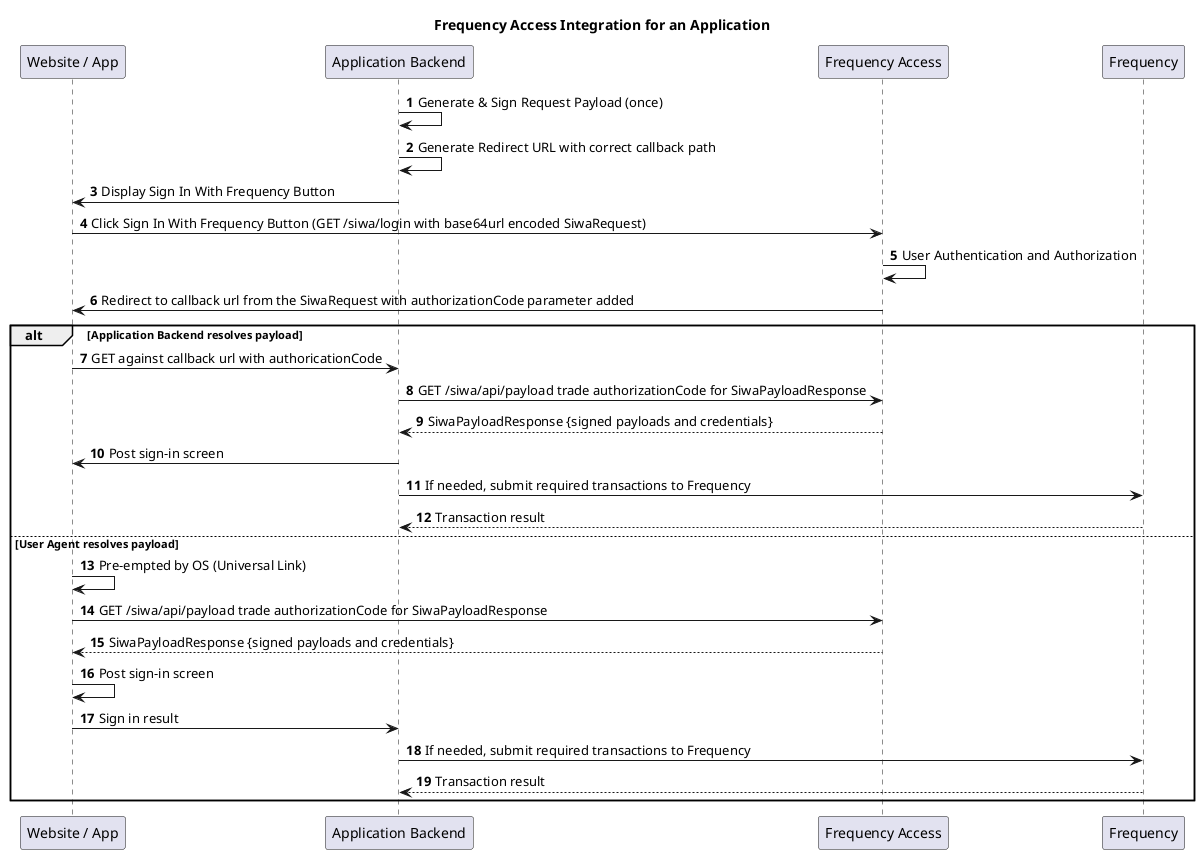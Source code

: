 @startuml
title "Frequency Access Integration for an Application"
participant "Website / App" as ua
participant "Application Backend" as p
participant "Frequency Access" as fa
participant "Frequency" as bc

autonumber
p->p: Generate & Sign Request Payload (once)
p->p: Generate Redirect URL with correct callback path
p->ua: Display Sign In With Frequency Button
ua->fa: Click Sign In With Frequency Button (GET /siwa/login with base64url encoded SiwaRequest)
fa->fa: User Authentication and Authorization
fa->ua: Redirect to callback url from the SiwaRequest with authorizationCode parameter added
alt Application Backend resolves payload
    ua->p: GET against callback url with authoricationCode
    p->fa: GET /siwa/api/payload trade authorizationCode for SiwaPayloadResponse
    return SiwaPayloadResponse {signed payloads and credentials}
    p->ua: Post sign-in screen
    p->bc: If needed, submit required transactions to Frequency
    return Transaction result
else User Agent resolves payload
    ua->ua: Pre-empted by OS (Universal Link)
    ua->fa: GET /siwa/api/payload trade authorizationCode for SiwaPayloadResponse
    return SiwaPayloadResponse {signed payloads and credentials}
    ua->ua: Post sign-in screen
    ua->p: Sign in result
    p->bc: If needed, submit required transactions to Frequency
    return Transaction result
end
@enduml
